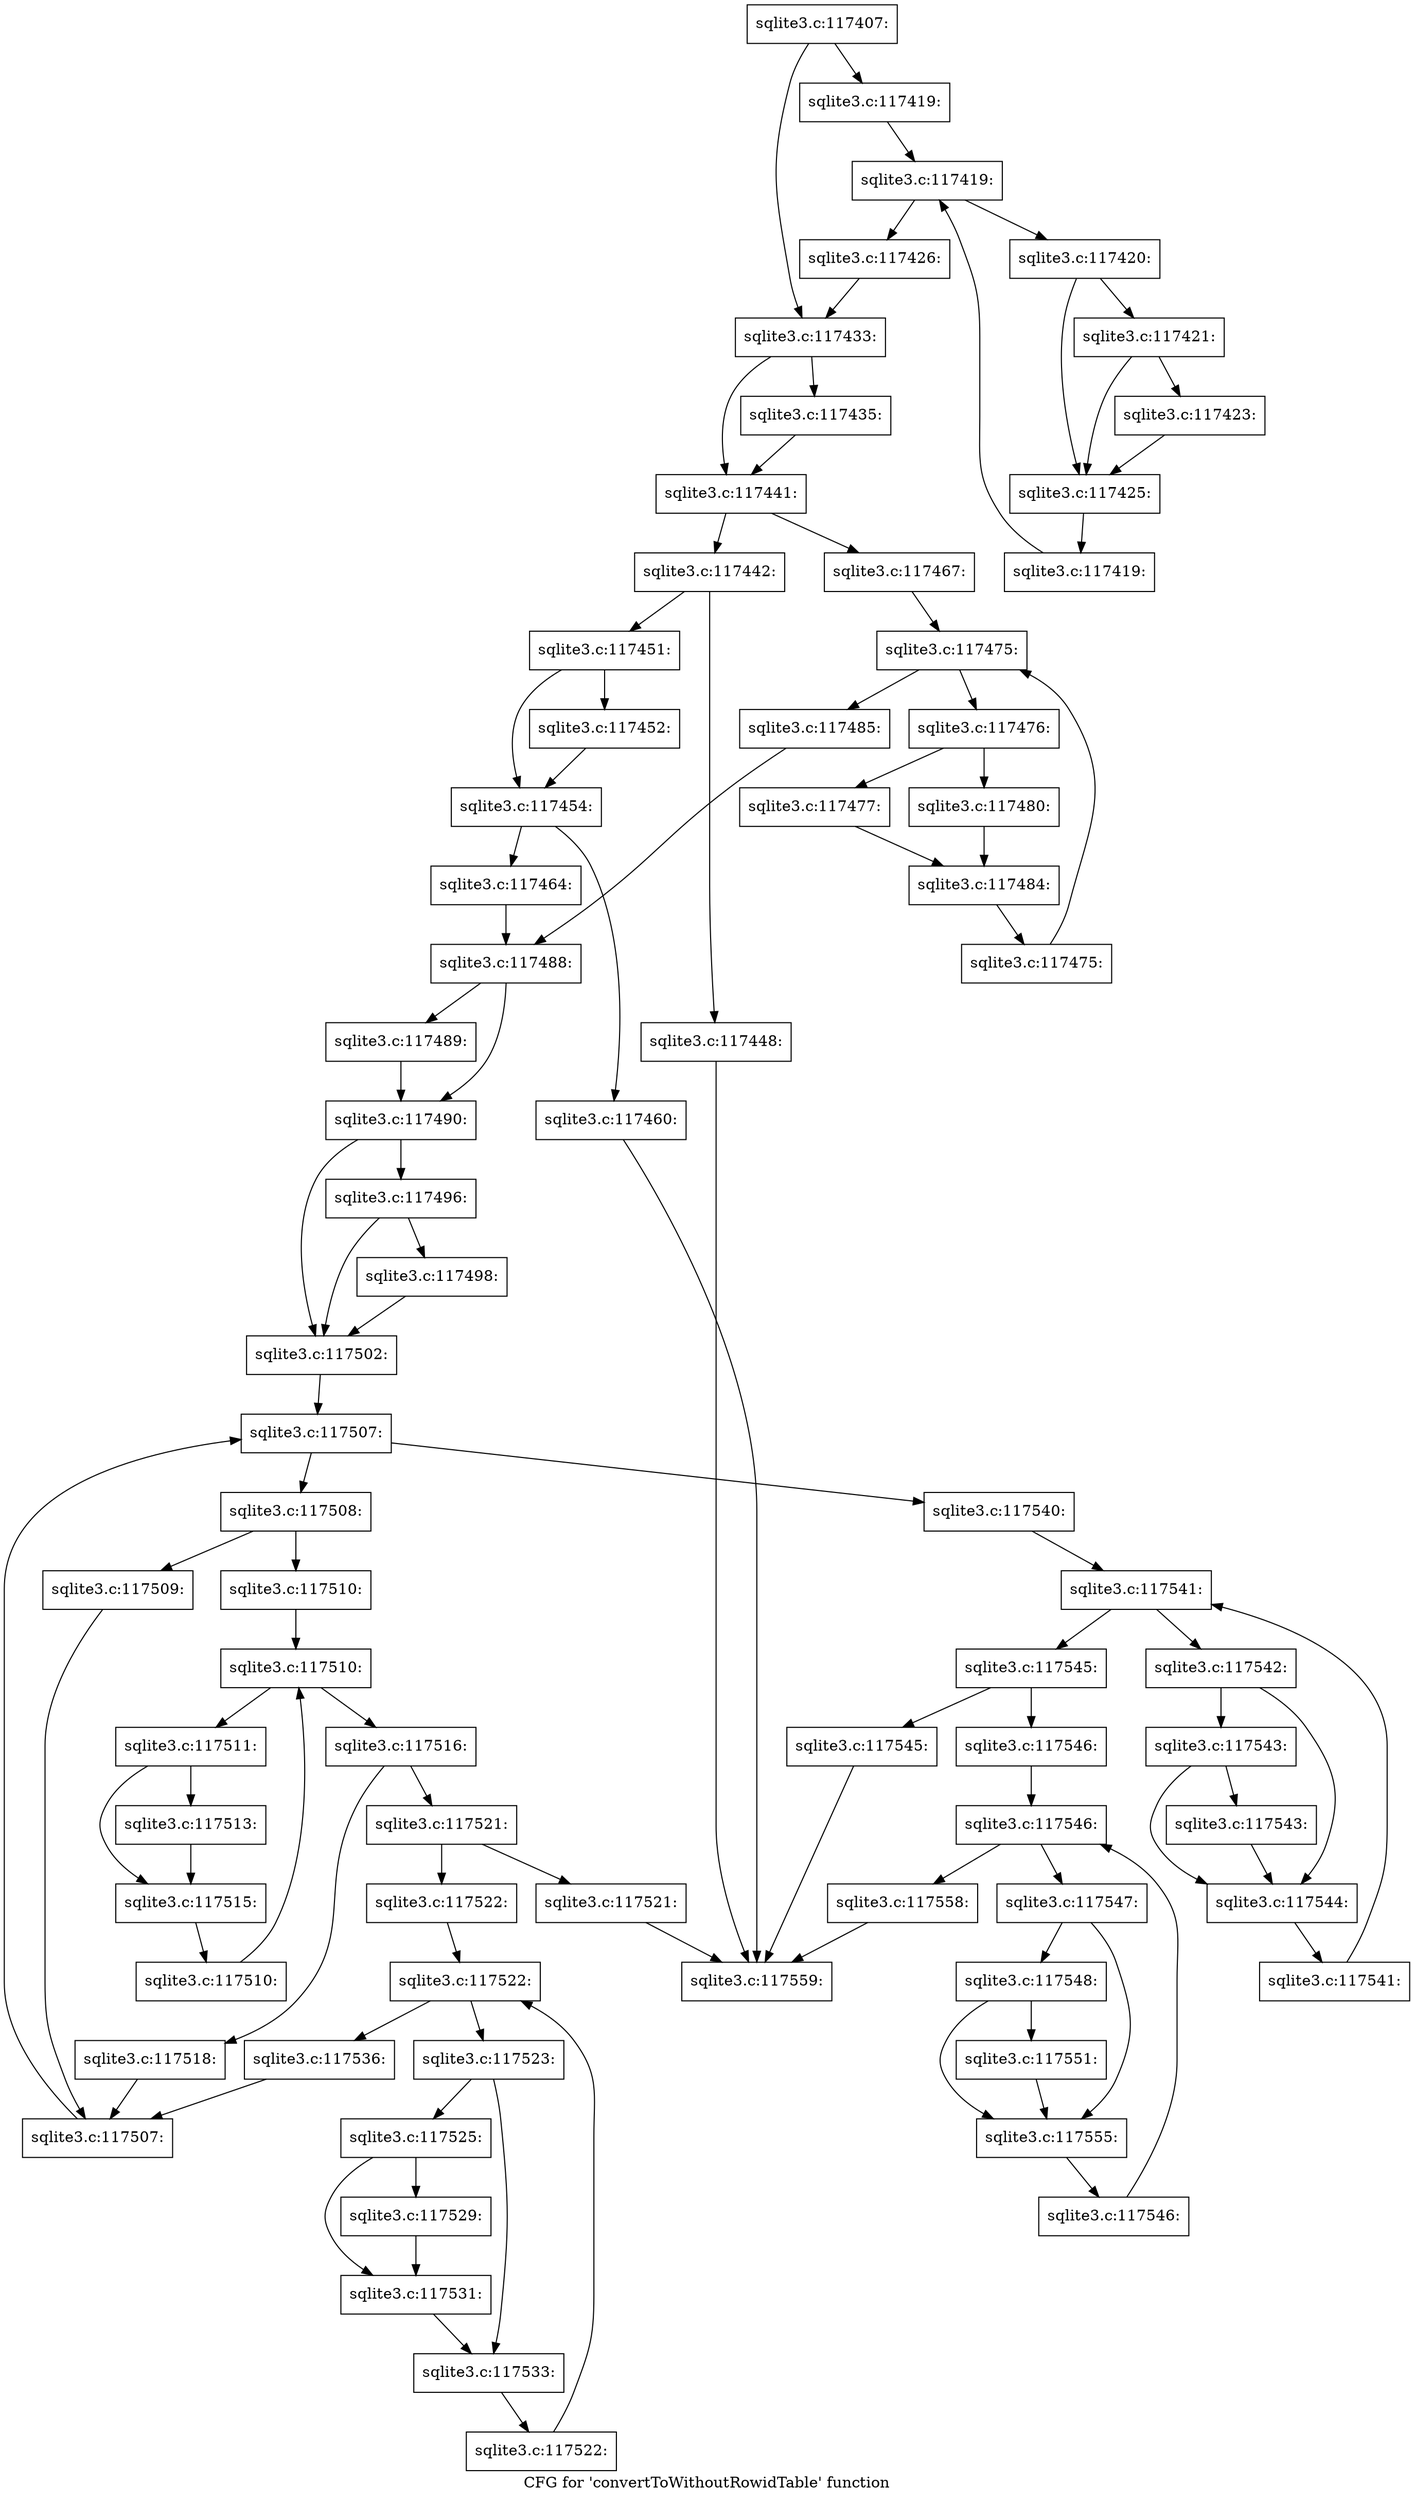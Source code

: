 digraph "CFG for 'convertToWithoutRowidTable' function" {
	label="CFG for 'convertToWithoutRowidTable' function";

	Node0x55c0f8da0970 [shape=record,label="{sqlite3.c:117407:}"];
	Node0x55c0f8da0970 -> Node0x55c0f8dd0ed0;
	Node0x55c0f8da0970 -> Node0x55c0f8dd0e80;
	Node0x55c0f8dd0e80 [shape=record,label="{sqlite3.c:117419:}"];
	Node0x55c0f8dd0e80 -> Node0x55c0f8dd1730;
	Node0x55c0f8dd1730 [shape=record,label="{sqlite3.c:117419:}"];
	Node0x55c0f8dd1730 -> Node0x55c0f8dd1950;
	Node0x55c0f8dd1730 -> Node0x55c0f8dd1580;
	Node0x55c0f8dd1950 [shape=record,label="{sqlite3.c:117420:}"];
	Node0x55c0f8dd1950 -> Node0x55c0f8dd2040;
	Node0x55c0f8dd1950 -> Node0x55c0f8dd1ff0;
	Node0x55c0f8dd2040 [shape=record,label="{sqlite3.c:117421:}"];
	Node0x55c0f8dd2040 -> Node0x55c0f8dd1fa0;
	Node0x55c0f8dd2040 -> Node0x55c0f8dd1ff0;
	Node0x55c0f8dd1fa0 [shape=record,label="{sqlite3.c:117423:}"];
	Node0x55c0f8dd1fa0 -> Node0x55c0f8dd1ff0;
	Node0x55c0f8dd1ff0 [shape=record,label="{sqlite3.c:117425:}"];
	Node0x55c0f8dd1ff0 -> Node0x55c0f8dd18c0;
	Node0x55c0f8dd18c0 [shape=record,label="{sqlite3.c:117419:}"];
	Node0x55c0f8dd18c0 -> Node0x55c0f8dd1730;
	Node0x55c0f8dd1580 [shape=record,label="{sqlite3.c:117426:}"];
	Node0x55c0f8dd1580 -> Node0x55c0f8dd0ed0;
	Node0x55c0f8dd0ed0 [shape=record,label="{sqlite3.c:117433:}"];
	Node0x55c0f8dd0ed0 -> Node0x55c0f8dd4280;
	Node0x55c0f8dd0ed0 -> Node0x55c0f8dd42d0;
	Node0x55c0f8dd4280 [shape=record,label="{sqlite3.c:117435:}"];
	Node0x55c0f8dd4280 -> Node0x55c0f8dd42d0;
	Node0x55c0f8dd42d0 [shape=record,label="{sqlite3.c:117441:}"];
	Node0x55c0f8dd42d0 -> Node0x55c0f8dd4dc0;
	Node0x55c0f8dd42d0 -> Node0x55c0f8dd4e60;
	Node0x55c0f8dd4dc0 [shape=record,label="{sqlite3.c:117442:}"];
	Node0x55c0f8dd4dc0 -> Node0x55c0f52dfdc0;
	Node0x55c0f8dd4dc0 -> Node0x55c0f8dd6060;
	Node0x55c0f52dfdc0 [shape=record,label="{sqlite3.c:117448:}"];
	Node0x55c0f52dfdc0 -> Node0x55c0f8da0af0;
	Node0x55c0f8dd6060 [shape=record,label="{sqlite3.c:117451:}"];
	Node0x55c0f8dd6060 -> Node0x55c0f8dd7110;
	Node0x55c0f8dd6060 -> Node0x55c0f8dd7160;
	Node0x55c0f8dd7110 [shape=record,label="{sqlite3.c:117452:}"];
	Node0x55c0f8dd7110 -> Node0x55c0f8dd7160;
	Node0x55c0f8dd7160 [shape=record,label="{sqlite3.c:117454:}"];
	Node0x55c0f8dd7160 -> Node0x55c0f8dd8dd0;
	Node0x55c0f8dd7160 -> Node0x55c0f8dd8e20;
	Node0x55c0f8dd8dd0 [shape=record,label="{sqlite3.c:117460:}"];
	Node0x55c0f8dd8dd0 -> Node0x55c0f8da0af0;
	Node0x55c0f8dd8e20 [shape=record,label="{sqlite3.c:117464:}"];
	Node0x55c0f8dd8e20 -> Node0x55c0f8dd4e10;
	Node0x55c0f8dd4e60 [shape=record,label="{sqlite3.c:117467:}"];
	Node0x55c0f8dd4e60 -> Node0x55c0f8dda4c0;
	Node0x55c0f8dda4c0 [shape=record,label="{sqlite3.c:117475:}"];
	Node0x55c0f8dda4c0 -> Node0x55c0f8dda6e0;
	Node0x55c0f8dda4c0 -> Node0x55c0f8dda220;
	Node0x55c0f8dda6e0 [shape=record,label="{sqlite3.c:117476:}"];
	Node0x55c0f8dda6e0 -> Node0x55c0f8ddad30;
	Node0x55c0f8dda6e0 -> Node0x55c0f8ddadd0;
	Node0x55c0f8ddad30 [shape=record,label="{sqlite3.c:117477:}"];
	Node0x55c0f8ddad30 -> Node0x55c0f8ddad80;
	Node0x55c0f8ddadd0 [shape=record,label="{sqlite3.c:117480:}"];
	Node0x55c0f8ddadd0 -> Node0x55c0f8ddad80;
	Node0x55c0f8ddad80 [shape=record,label="{sqlite3.c:117484:}"];
	Node0x55c0f8ddad80 -> Node0x55c0f8dda650;
	Node0x55c0f8dda650 [shape=record,label="{sqlite3.c:117475:}"];
	Node0x55c0f8dda650 -> Node0x55c0f8dda4c0;
	Node0x55c0f8dda220 [shape=record,label="{sqlite3.c:117485:}"];
	Node0x55c0f8dda220 -> Node0x55c0f8dd4e10;
	Node0x55c0f8dd4e10 [shape=record,label="{sqlite3.c:117488:}"];
	Node0x55c0f8dd4e10 -> Node0x55c0f8ddb540;
	Node0x55c0f8dd4e10 -> Node0x55c0f60c8f90;
	Node0x55c0f60c8f90 [shape=record,label="{sqlite3.c:117489:}"];
	Node0x55c0f60c8f90 -> Node0x55c0f8ddb540;
	Node0x55c0f8ddb540 [shape=record,label="{sqlite3.c:117490:}"];
	Node0x55c0f8ddb540 -> Node0x55c0f8ddf3e0;
	Node0x55c0f8ddb540 -> Node0x55c0f8ddf390;
	Node0x55c0f8ddf3e0 [shape=record,label="{sqlite3.c:117496:}"];
	Node0x55c0f8ddf3e0 -> Node0x55c0f8ddf340;
	Node0x55c0f8ddf3e0 -> Node0x55c0f8ddf390;
	Node0x55c0f8ddf340 [shape=record,label="{sqlite3.c:117498:}"];
	Node0x55c0f8ddf340 -> Node0x55c0f8ddf390;
	Node0x55c0f8ddf390 [shape=record,label="{sqlite3.c:117502:}"];
	Node0x55c0f8ddf390 -> Node0x55c0f8de09b0;
	Node0x55c0f8de09b0 [shape=record,label="{sqlite3.c:117507:}"];
	Node0x55c0f8de09b0 -> Node0x55c0f8de0af0;
	Node0x55c0f8de09b0 -> Node0x55c0f54482a0;
	Node0x55c0f8de0af0 [shape=record,label="{sqlite3.c:117508:}"];
	Node0x55c0f8de0af0 -> Node0x55c0f8de0f60;
	Node0x55c0f8de0af0 -> Node0x55c0f8de0fb0;
	Node0x55c0f8de0f60 [shape=record,label="{sqlite3.c:117509:}"];
	Node0x55c0f8de0f60 -> Node0x55c0f8de0a60;
	Node0x55c0f8de0fb0 [shape=record,label="{sqlite3.c:117510:}"];
	Node0x55c0f8de0fb0 -> Node0x55c0f8de1780;
	Node0x55c0f8de1780 [shape=record,label="{sqlite3.c:117510:}"];
	Node0x55c0f8de1780 -> Node0x55c0f8de19a0;
	Node0x55c0f8de1780 -> Node0x55c0f8de14e0;
	Node0x55c0f8de19a0 [shape=record,label="{sqlite3.c:117511:}"];
	Node0x55c0f8de19a0 -> Node0x55c0f8de1e70;
	Node0x55c0f8de19a0 -> Node0x55c0f8de1e20;
	Node0x55c0f8de1e20 [shape=record,label="{sqlite3.c:117513:}"];
	Node0x55c0f8de1e20 -> Node0x55c0f8de1e70;
	Node0x55c0f8de1e70 [shape=record,label="{sqlite3.c:117515:}"];
	Node0x55c0f8de1e70 -> Node0x55c0f8de1910;
	Node0x55c0f8de1910 [shape=record,label="{sqlite3.c:117510:}"];
	Node0x55c0f8de1910 -> Node0x55c0f8de1780;
	Node0x55c0f8de14e0 [shape=record,label="{sqlite3.c:117516:}"];
	Node0x55c0f8de14e0 -> Node0x55c0f8de2ce0;
	Node0x55c0f8de14e0 -> Node0x55c0f8de2d30;
	Node0x55c0f8de2ce0 [shape=record,label="{sqlite3.c:117518:}"];
	Node0x55c0f8de2ce0 -> Node0x55c0f8de0a60;
	Node0x55c0f8de2d30 [shape=record,label="{sqlite3.c:117521:}"];
	Node0x55c0f8de2d30 -> Node0x55c0f8de35e0;
	Node0x55c0f8de2d30 -> Node0x55c0f8de3630;
	Node0x55c0f8de35e0 [shape=record,label="{sqlite3.c:117521:}"];
	Node0x55c0f8de35e0 -> Node0x55c0f8da0af0;
	Node0x55c0f8de3630 [shape=record,label="{sqlite3.c:117522:}"];
	Node0x55c0f8de3630 -> Node0x55c0f8de3df0;
	Node0x55c0f8de3df0 [shape=record,label="{sqlite3.c:117522:}"];
	Node0x55c0f8de3df0 -> Node0x55c0f8de4800;
	Node0x55c0f8de3df0 -> Node0x55c0f60c8e50;
	Node0x55c0f8de4800 [shape=record,label="{sqlite3.c:117523:}"];
	Node0x55c0f8de4800 -> Node0x55c0f8de4c60;
	Node0x55c0f8de4800 -> Node0x55c0f8de4c10;
	Node0x55c0f8de4c10 [shape=record,label="{sqlite3.c:117525:}"];
	Node0x55c0f8de4c10 -> Node0x55c0f8de6530;
	Node0x55c0f8de4c10 -> Node0x55c0f8de6580;
	Node0x55c0f8de6530 [shape=record,label="{sqlite3.c:117529:}"];
	Node0x55c0f8de6530 -> Node0x55c0f8de6580;
	Node0x55c0f8de6580 [shape=record,label="{sqlite3.c:117531:}"];
	Node0x55c0f8de6580 -> Node0x55c0f8de4c60;
	Node0x55c0f8de4c60 [shape=record,label="{sqlite3.c:117533:}"];
	Node0x55c0f8de4c60 -> Node0x55c0f8de4770;
	Node0x55c0f8de4770 [shape=record,label="{sqlite3.c:117522:}"];
	Node0x55c0f8de4770 -> Node0x55c0f8de3df0;
	Node0x55c0f60c8e50 [shape=record,label="{sqlite3.c:117536:}"];
	Node0x55c0f60c8e50 -> Node0x55c0f8de0a60;
	Node0x55c0f8de0a60 [shape=record,label="{sqlite3.c:117507:}"];
	Node0x55c0f8de0a60 -> Node0x55c0f8de09b0;
	Node0x55c0f54482a0 [shape=record,label="{sqlite3.c:117540:}"];
	Node0x55c0f54482a0 -> Node0x55c0f8de7f60;
	Node0x55c0f8de7f60 [shape=record,label="{sqlite3.c:117541:}"];
	Node0x55c0f8de7f60 -> Node0x55c0f8de8110;
	Node0x55c0f8de7f60 -> Node0x55c0f8de7db0;
	Node0x55c0f8de8110 [shape=record,label="{sqlite3.c:117542:}"];
	Node0x55c0f8de8110 -> Node0x55c0f8de87b0;
	Node0x55c0f8de8110 -> Node0x55c0f8de8800;
	Node0x55c0f8de8800 [shape=record,label="{sqlite3.c:117543:}"];
	Node0x55c0f8de8800 -> Node0x55c0f8de8760;
	Node0x55c0f8de8800 -> Node0x55c0f8de87b0;
	Node0x55c0f8de8760 [shape=record,label="{sqlite3.c:117543:}"];
	Node0x55c0f8de8760 -> Node0x55c0f8de87b0;
	Node0x55c0f8de87b0 [shape=record,label="{sqlite3.c:117544:}"];
	Node0x55c0f8de87b0 -> Node0x55c0f8de8080;
	Node0x55c0f8de8080 [shape=record,label="{sqlite3.c:117541:}"];
	Node0x55c0f8de8080 -> Node0x55c0f8de7f60;
	Node0x55c0f8de7db0 [shape=record,label="{sqlite3.c:117545:}"];
	Node0x55c0f8de7db0 -> Node0x55c0f60c8f40;
	Node0x55c0f8de7db0 -> Node0x55c0f8de01f0;
	Node0x55c0f60c8f40 [shape=record,label="{sqlite3.c:117545:}"];
	Node0x55c0f60c8f40 -> Node0x55c0f8da0af0;
	Node0x55c0f8de01f0 [shape=record,label="{sqlite3.c:117546:}"];
	Node0x55c0f8de01f0 -> Node0x55c0f8debb00;
	Node0x55c0f8debb00 [shape=record,label="{sqlite3.c:117546:}"];
	Node0x55c0f8debb00 -> Node0x55c0f8debd20;
	Node0x55c0f8debb00 -> Node0x55c0f8dea210;
	Node0x55c0f8debd20 [shape=record,label="{sqlite3.c:117547:}"];
	Node0x55c0f8debd20 -> Node0x55c0f8dec3c0;
	Node0x55c0f8debd20 -> Node0x55c0f8dec410;
	Node0x55c0f8dec410 [shape=record,label="{sqlite3.c:117548:}"];
	Node0x55c0f8dec410 -> Node0x55c0f8dec370;
	Node0x55c0f8dec410 -> Node0x55c0f8dec3c0;
	Node0x55c0f8dec370 [shape=record,label="{sqlite3.c:117551:}"];
	Node0x55c0f8dec370 -> Node0x55c0f8dec3c0;
	Node0x55c0f8dec3c0 [shape=record,label="{sqlite3.c:117555:}"];
	Node0x55c0f8dec3c0 -> Node0x55c0f8debc90;
	Node0x55c0f8debc90 [shape=record,label="{sqlite3.c:117546:}"];
	Node0x55c0f8debc90 -> Node0x55c0f8debb00;
	Node0x55c0f8dea210 [shape=record,label="{sqlite3.c:117558:}"];
	Node0x55c0f8dea210 -> Node0x55c0f8da0af0;
	Node0x55c0f8da0af0 [shape=record,label="{sqlite3.c:117559:}"];
}
